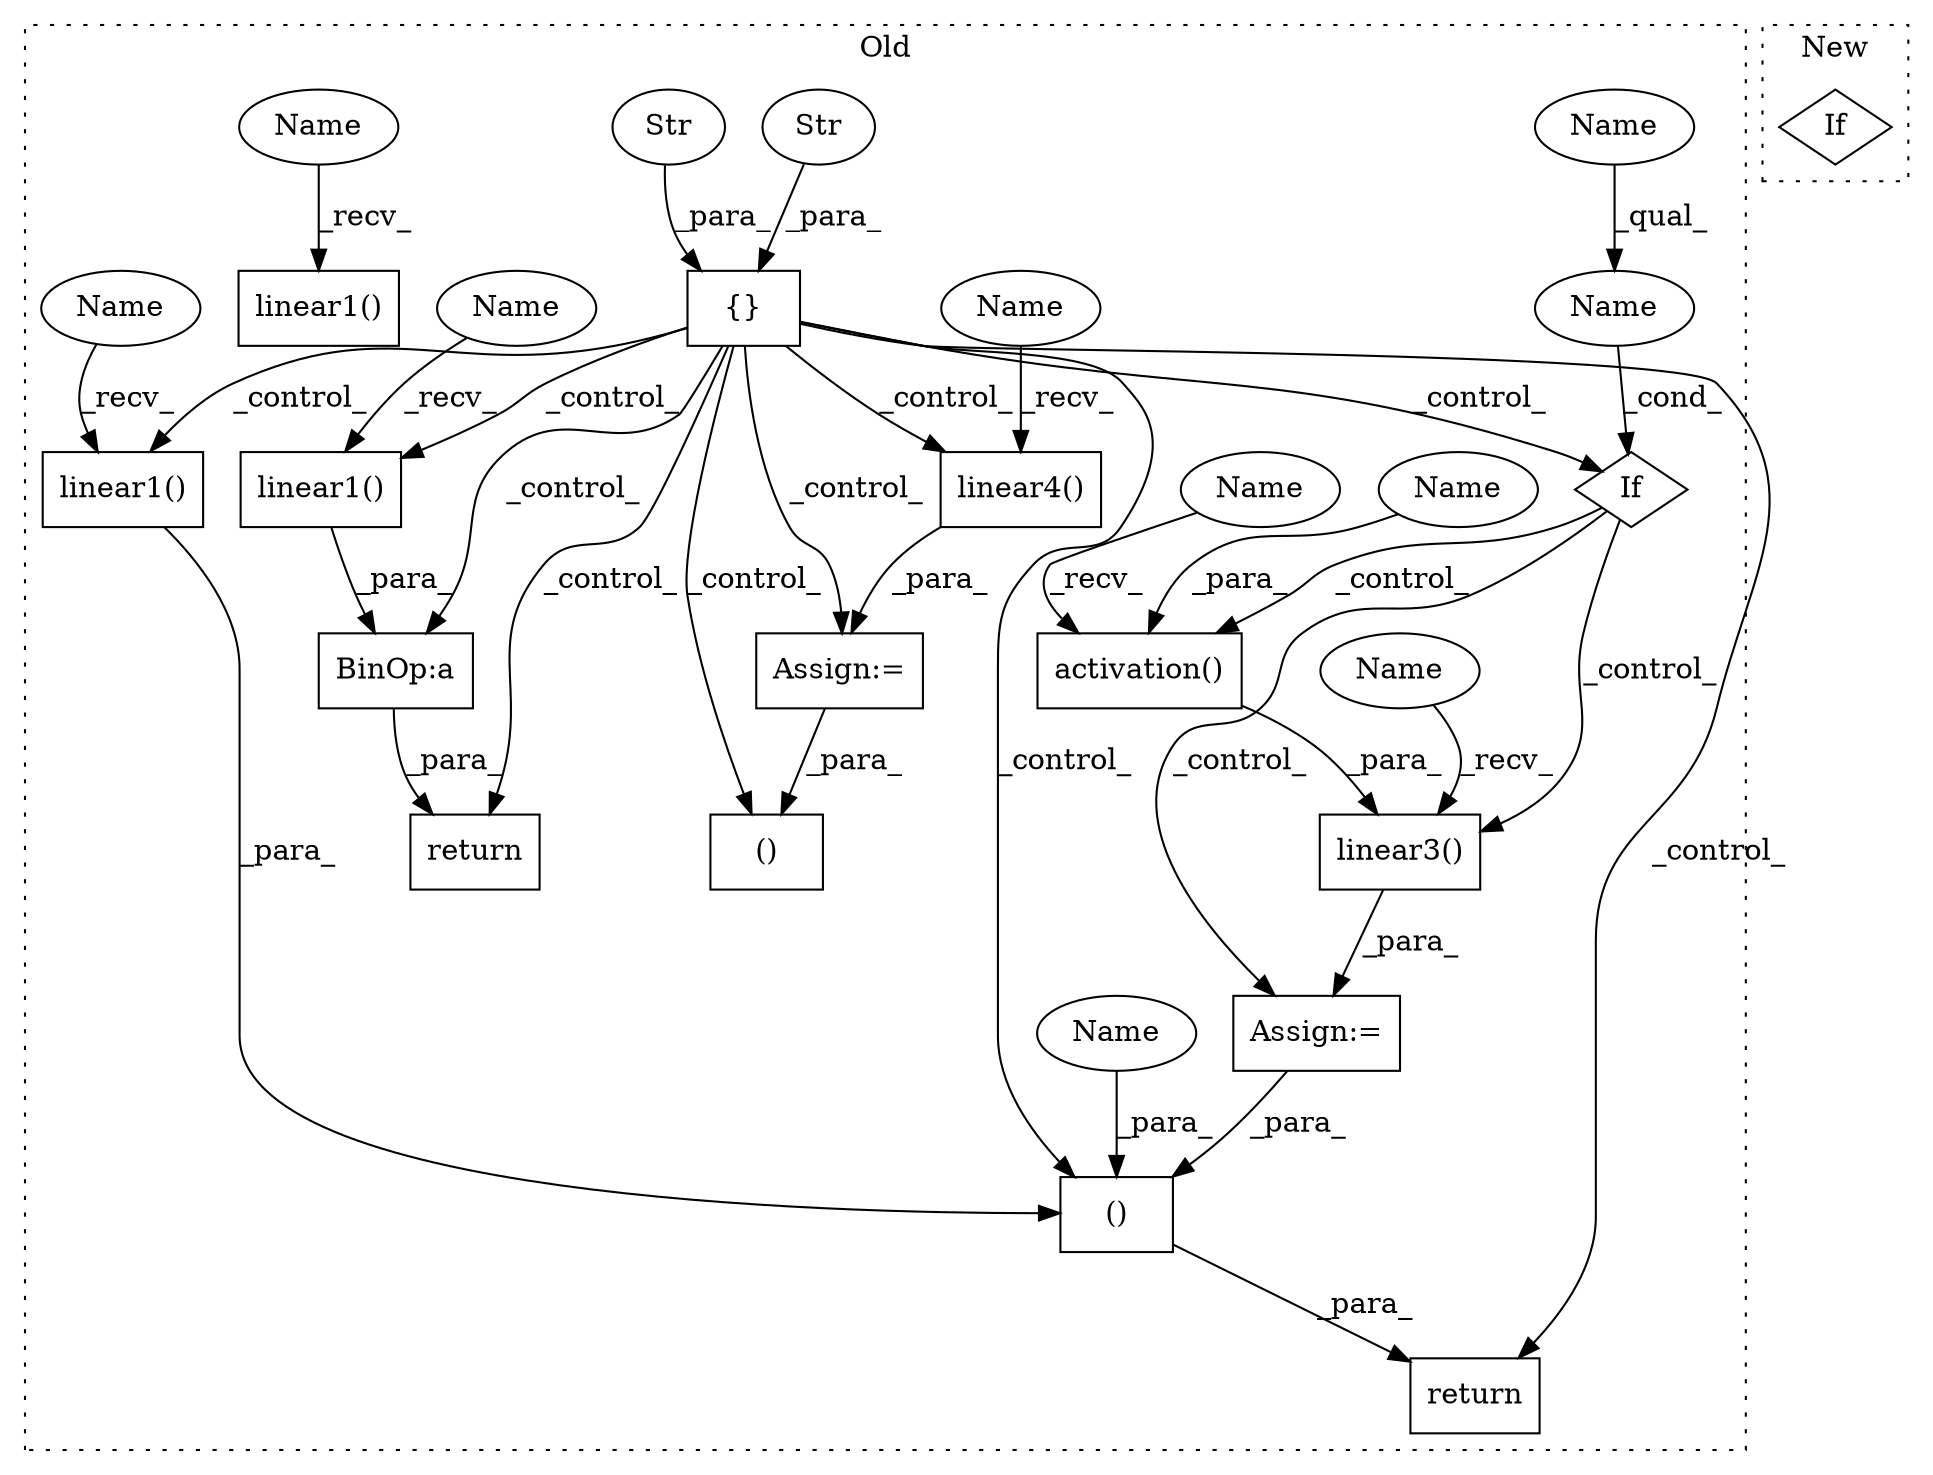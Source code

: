 digraph G {
subgraph cluster0 {
1 [label="linear3()" a="75" s="18527,18566" l="13,1" shape="box"];
3 [label="If" a="96" s="18470" l="3" shape="diamond"];
4 [label="()" a="54" s="18765" l="26" shape="box"];
5 [label="linear4()" a="75" s="19178,19192" l="13,1" shape="box"];
6 [label="()" a="54" s="19227" l="15" shape="box"];
7 [label="Name" a="87" s="18473" l="20" shape="ellipse"];
8 [label="linear1()" a="75" s="18343,18357" l="13,1" shape="box"];
9 [label="{}" a="59" s="18250,18294" l="1,0" shape="box"];
10 [label="Str" a="66" s="18281" l="13" shape="ellipse"];
11 [label="Str" a="66" s="18264" l="15" shape="ellipse"];
12 [label="activation()" a="75" s="18540,18565" l="16,1" shape="box"];
13 [label="linear1()" a="75" s="18896,18910" l="13,1" shape="box"];
14 [label="BinOp:a" a="82" s="19022" l="3" shape="box"];
15 [label="Assign:=" a="68" s="18524" l="3" shape="box"];
16 [label="Assign:=" a="68" s="19175" l="3" shape="box"];
17 [label="return" a="93" s="18749" l="7" shape="box"];
18 [label="linear1()" a="75" s="18149,18163" l="13,1" shape="box"];
19 [label="return" a="93" s="19002" l="7" shape="box"];
20 [label="Name" a="87" s="18556" l="9" shape="ellipse"];
21 [label="Name" a="87" s="18767" l="9" shape="ellipse"];
22 [label="Name" a="87" s="18473" l="4" shape="ellipse"];
23 [label="Name" a="87" s="18896" l="4" shape="ellipse"];
24 [label="Name" a="87" s="18527" l="4" shape="ellipse"];
25 [label="Name" a="87" s="19178" l="4" shape="ellipse"];
26 [label="Name" a="87" s="18149" l="4" shape="ellipse"];
27 [label="Name" a="87" s="18540" l="4" shape="ellipse"];
28 [label="Name" a="87" s="18343" l="4" shape="ellipse"];
label = "Old";
style="dotted";
}
subgraph cluster1 {
2 [label="If" a="96" s="15269" l="3" shape="diamond"];
label = "New";
style="dotted";
}
1 -> 15 [label="_para_"];
3 -> 12 [label="_control_"];
3 -> 1 [label="_control_"];
3 -> 15 [label="_control_"];
4 -> 17 [label="_para_"];
5 -> 16 [label="_para_"];
7 -> 3 [label="_cond_"];
8 -> 4 [label="_para_"];
9 -> 17 [label="_control_"];
9 -> 5 [label="_control_"];
9 -> 16 [label="_control_"];
9 -> 6 [label="_control_"];
9 -> 3 [label="_control_"];
9 -> 8 [label="_control_"];
9 -> 4 [label="_control_"];
9 -> 14 [label="_control_"];
9 -> 19 [label="_control_"];
9 -> 13 [label="_control_"];
10 -> 9 [label="_para_"];
11 -> 9 [label="_para_"];
12 -> 1 [label="_para_"];
13 -> 14 [label="_para_"];
14 -> 19 [label="_para_"];
15 -> 4 [label="_para_"];
16 -> 6 [label="_para_"];
20 -> 12 [label="_para_"];
21 -> 4 [label="_para_"];
22 -> 7 [label="_qual_"];
23 -> 13 [label="_recv_"];
24 -> 1 [label="_recv_"];
25 -> 5 [label="_recv_"];
26 -> 18 [label="_recv_"];
27 -> 12 [label="_recv_"];
28 -> 8 [label="_recv_"];
}